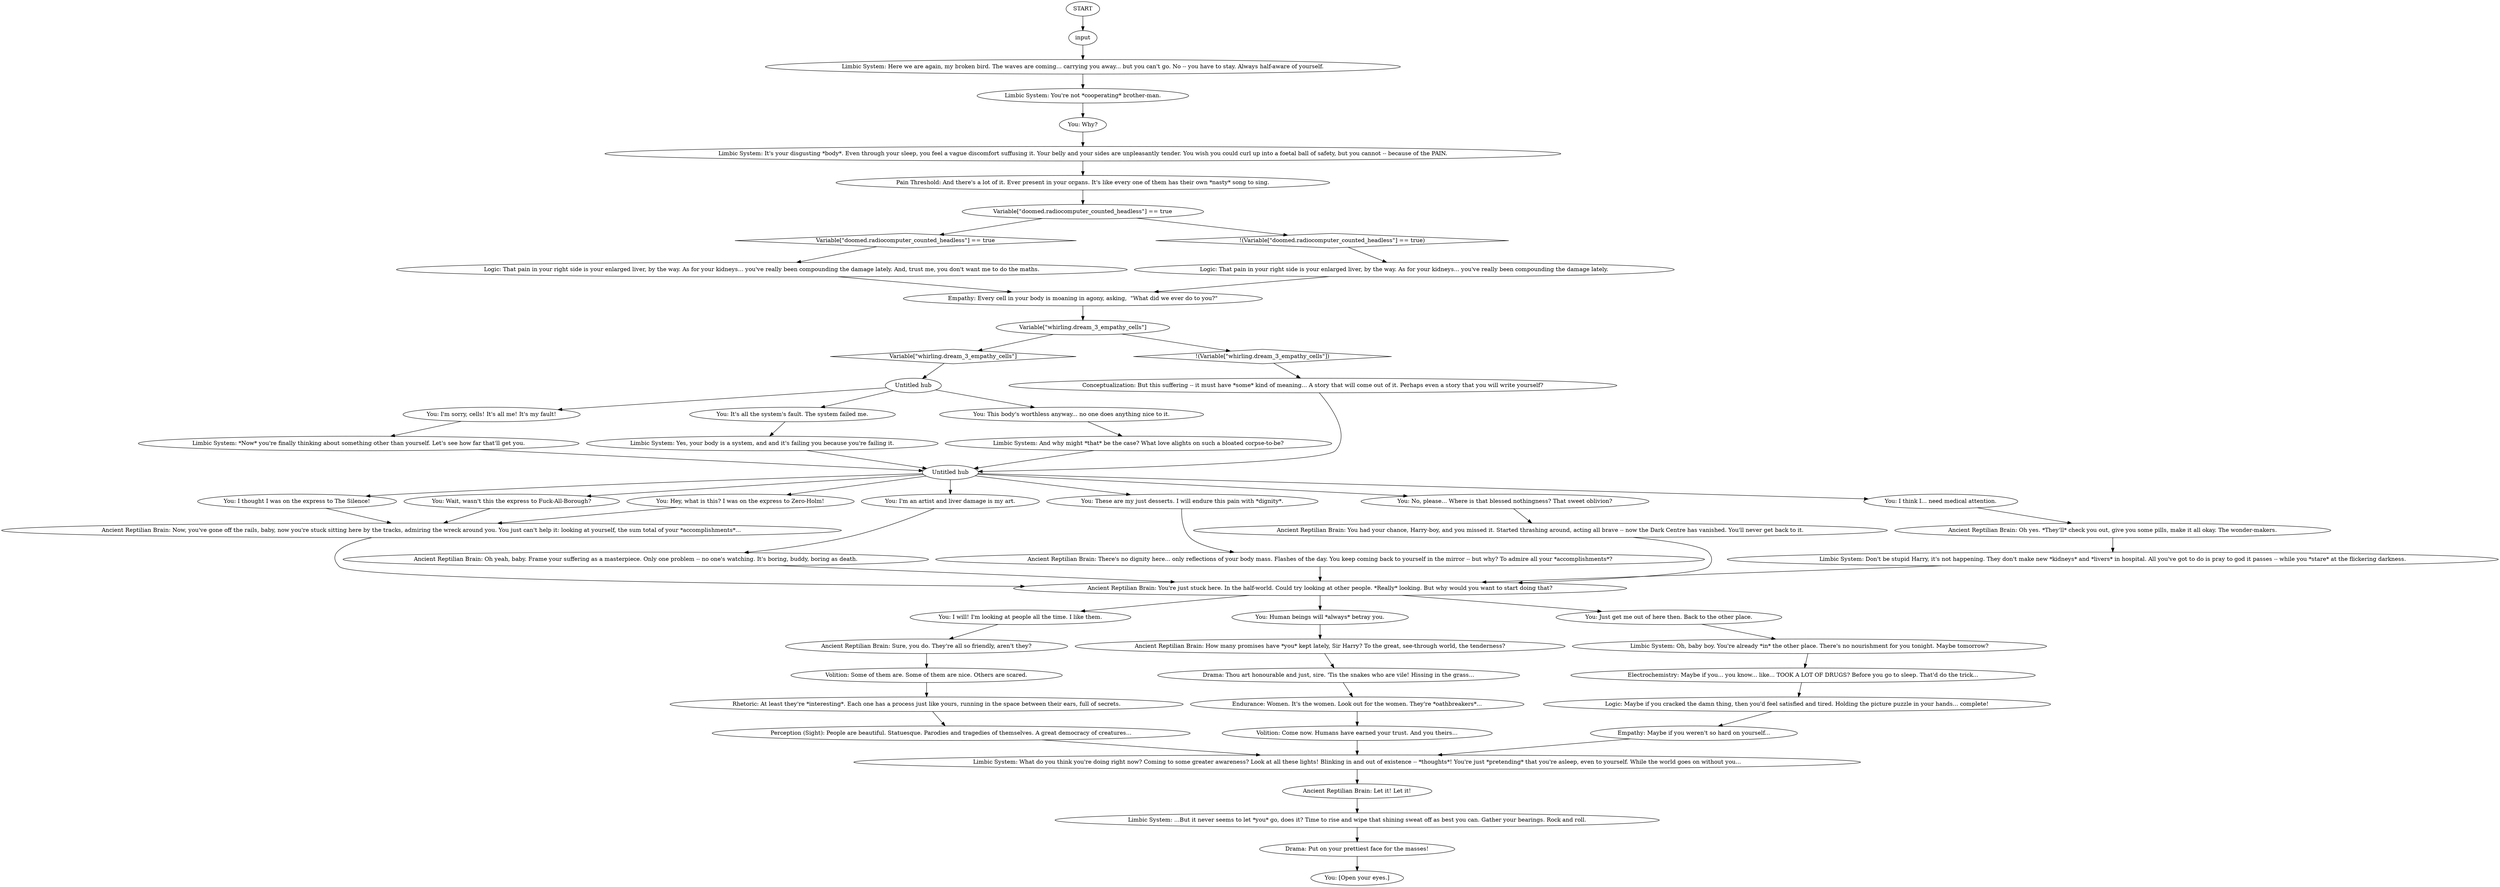 # WHIRLING F2 / DREAM 3
# Ancient Reptilian Brain won't let you forget how low you've fallen.
# ==================================================
digraph G {
	  0 [label="START"];
	  1 [label="input"];
	  2 [label="You: Why?"];
	  3 [label="Pain Threshold: And there's a lot of it. Ever present in your organs. It's like every one of them has their own *nasty* song to sing."];
	  4 [label="You: I'm sorry, cells! It's all me! It's my fault!"];
	  5 [label="Ancient Reptilian Brain: Sure, you do. They're all so friendly, aren't they?"];
	  6 [label="Ancient Reptilian Brain: Oh yeah, baby. Frame your suffering as a masterpiece. Only one problem -- no one's watching. It's boring, buddy, boring as death."];
	  7 [label="Volition: Come now. Humans have earned your trust. And you theirs..."];
	  8 [label="Volition: Some of them are. Some of them are nice. Others are scared."];
	  9 [label="Drama: Thou art honourable and just, sire. 'Tis the snakes who are vile! Hissing in the grass..."];
	  10 [label="Empathy: Maybe if you weren't so hard on yourself..."];
	  11 [label="Limbic System: *Now* you're finally thinking about something other than yourself. Let's see how far that'll get you."];
	  12 [label="Ancient Reptilian Brain: There's no dignity here... only reflections of your body mass. Flashes of the day. You keep coming back to yourself in the mirror -- but why? To admire all your *accomplishments*?"];
	  13 [label="You: I thought I was on the express to The Silence!"];
	  14 [label="Ancient Reptilian Brain: Now, you've gone off the rails, baby, now you're stuck sitting here by the tracks, admiring the wreck around you. You just can't help it: looking at yourself, the sum total of your *accomplishments*..."];
	  15 [label="Ancient Reptilian Brain: You're just stuck here. In the half-world. Could try looking at other people. *Really* looking. But why would you want to start doing that?"];
	  16 [label="You: I will! I'm looking at people all the time. I like them."];
	  17 [label="Electrochemistry: Maybe if you... you know... like... TOOK A LOT OF DRUGS? Before you go to sleep. That'd do the trick..."];
	  18 [label="You: I'm an artist and liver damage is my art."];
	  20 [label="Untitled hub"];
	  21 [label="Ancient Reptilian Brain: How many promises have *you* kept lately, Sir Harry? To the great, see-through world, the tenderness?"];
	  22 [label="Perception (Sight): People are beautiful. Statuesque. Parodies and tragedies of themselves. A great democracy of creatures..."];
	  23 [label="Empathy: Every cell in your body is moaning in agony, asking,  \"What did we ever do to you?\""];
	  24 [label="Variable[\"whirling.dream_3_empathy_cells\"]"];
	  25 [label="Variable[\"whirling.dream_3_empathy_cells\"]", shape=diamond];
	  26 [label="!(Variable[\"whirling.dream_3_empathy_cells\"])", shape=diamond];
	  27 [label="Ancient Reptilian Brain: Oh yes. *They'll* check you out, give you some pills, make it all okay. The wonder-makers."];
	  28 [label="Ancient Reptilian Brain: Let it! Let it!"];
	  29 [label="Limbic System: It's your disgusting *body*. Even through your sleep, you feel a vague discomfort suffusing it. Your belly and your sides are unpleasantly tender. You wish you could curl up into a foetal ball of safety, but you cannot -- because of the PAIN."];
	  30 [label="You: These are my just desserts. I will endure this pain with *dignity*."];
	  31 [label="Drama: Put on your prettiest face for the masses!"];
	  32 [label="You: It's all the system's fault. The system failed me."];
	  33 [label="You: Human beings will *always* betray you."];
	  34 [label="You: This body's worthless anyway... no one does anything nice to it."];
	  35 [label="You: [Open your eyes.]"];
	  36 [label="Limbic System: And why might *that* be the case? What love alights on such a bloated corpse-to-be?"];
	  37 [label="Limbic System: Oh, baby boy. You're already *in* the other place. There's no nourishment for you tonight. Maybe tomorrow?"];
	  38 [label="Rhetoric: At least they're *interesting*. Each one has a process just like yours, running in the space between their ears, full of secrets."];
	  39 [label="Untitled hub"];
	  40 [label="Limbic System: Yes, your body is a system, and and it's failing you because you're failing it."];
	  41 [label="You: Wait, wasn't this the express to Fuck-All-Borough?"];
	  42 [label="You: Hey, what is this? I was on the express to Zero-Holm!"];
	  43 [label="Limbic System: You're not *cooperating* brother-man."];
	  44 [label="Limbic System: Don't be stupid Harry, it's not happening. They don't make new *kidneys* and *livers* in hospital. All you've got to do is pray to god it passes -- while you *stare* at the flickering darkness."];
	  45 [label="You: Just get me out of here then. Back to the other place."];
	  46 [label="Limbic System: ...But it never seems to let *you* go, does it? Time to rise and wipe that shining sweat off as best you can. Gather your bearings. Rock and roll."];
	  47 [label="Limbic System: Here we are again, my broken bird. The waves are coming... carrying you away... but you can't go. No -- you have to stay. Always half-aware of yourself."];
	  48 [label="Logic: That pain in your right side is your enlarged liver, by the way. As for your kidneys... you've really been compounding the damage lately."];
	  49 [label="You: No, please... Where is that blessed nothingness? That sweet oblivion?"];
	  50 [label="You: I think I... need medical attention."];
	  51 [label="Variable[\"doomed.radiocomputer_counted_headless\"] == true"];
	  52 [label="Variable[\"doomed.radiocomputer_counted_headless\"] == true", shape=diamond];
	  53 [label="!(Variable[\"doomed.radiocomputer_counted_headless\"] == true)", shape=diamond];
	  54 [label="Logic: That pain in your right side is your enlarged liver, by the way. As for your kidneys... you've really been compounding the damage lately. And, trust me, you don't want me to do the maths."];
	  55 [label="Conceptualization: But this suffering -- it must have *some* kind of meaning... A story that will come out of it. Perhaps even a story that you will write yourself?"];
	  56 [label="Logic: Maybe if you cracked the damn thing, then you'd feel satisfied and tired. Holding the picture puzzle in your hands... complete!"];
	  57 [label="Endurance: Women. It's the women. Look out for the women. They're *oathbreakers*..."];
	  58 [label="Ancient Reptilian Brain: You had your chance, Harry-boy, and you missed it. Started thrashing around, acting all brave -- now the Dark Centre has vanished. You'll never get back to it."];
	  59 [label="Limbic System: What do you think you're doing right now? Coming to some greater awareness? Look at all these lights! Blinking in and out of existence -- *thoughts*! You're just *pretending* that you're asleep, even to yourself. While the world goes on without you..."];
	  0 -> 1
	  1 -> 47
	  2 -> 29
	  3 -> 51
	  4 -> 11
	  5 -> 8
	  6 -> 15
	  7 -> 59
	  8 -> 38
	  9 -> 57
	  10 -> 59
	  11 -> 39
	  12 -> 15
	  13 -> 14
	  14 -> 15
	  15 -> 16
	  15 -> 33
	  15 -> 45
	  16 -> 5
	  17 -> 56
	  18 -> 6
	  20 -> 32
	  20 -> 34
	  20 -> 4
	  21 -> 9
	  22 -> 59
	  23 -> 24
	  24 -> 25
	  24 -> 26
	  25 -> 20
	  26 -> 55
	  27 -> 44
	  28 -> 46
	  29 -> 3
	  30 -> 12
	  31 -> 35
	  32 -> 40
	  33 -> 21
	  34 -> 36
	  36 -> 39
	  37 -> 17
	  38 -> 22
	  39 -> 41
	  39 -> 42
	  39 -> 13
	  39 -> 49
	  39 -> 18
	  39 -> 50
	  39 -> 30
	  40 -> 39
	  41 -> 14
	  42 -> 14
	  43 -> 2
	  44 -> 15
	  45 -> 37
	  46 -> 31
	  47 -> 43
	  48 -> 23
	  49 -> 58
	  50 -> 27
	  51 -> 52
	  51 -> 53
	  52 -> 54
	  53 -> 48
	  54 -> 23
	  55 -> 39
	  56 -> 10
	  57 -> 7
	  58 -> 15
	  59 -> 28
}

